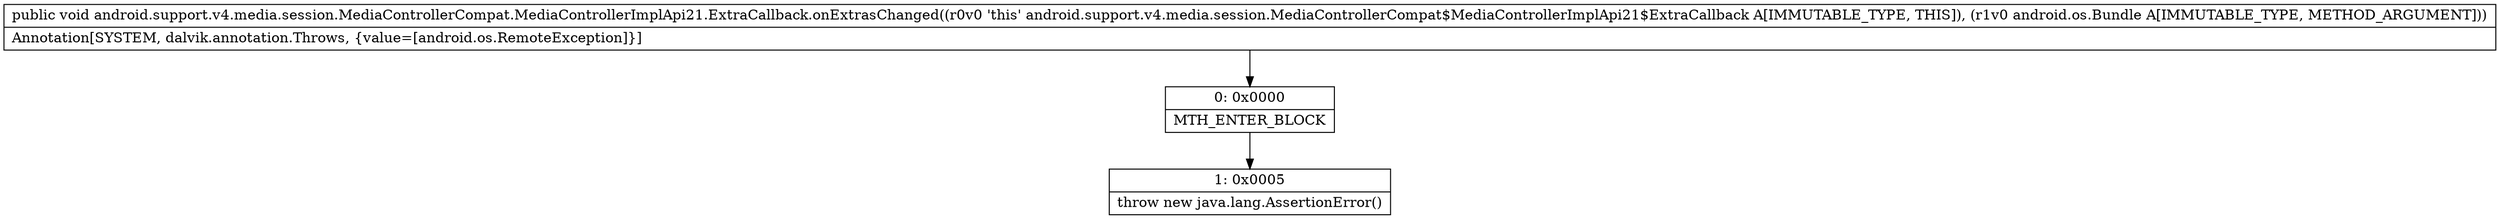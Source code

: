 digraph "CFG forandroid.support.v4.media.session.MediaControllerCompat.MediaControllerImplApi21.ExtraCallback.onExtrasChanged(Landroid\/os\/Bundle;)V" {
Node_0 [shape=record,label="{0\:\ 0x0000|MTH_ENTER_BLOCK\l}"];
Node_1 [shape=record,label="{1\:\ 0x0005|throw new java.lang.AssertionError()\l}"];
MethodNode[shape=record,label="{public void android.support.v4.media.session.MediaControllerCompat.MediaControllerImplApi21.ExtraCallback.onExtrasChanged((r0v0 'this' android.support.v4.media.session.MediaControllerCompat$MediaControllerImplApi21$ExtraCallback A[IMMUTABLE_TYPE, THIS]), (r1v0 android.os.Bundle A[IMMUTABLE_TYPE, METHOD_ARGUMENT]))  | Annotation[SYSTEM, dalvik.annotation.Throws, \{value=[android.os.RemoteException]\}]\l}"];
MethodNode -> Node_0;
Node_0 -> Node_1;
}

